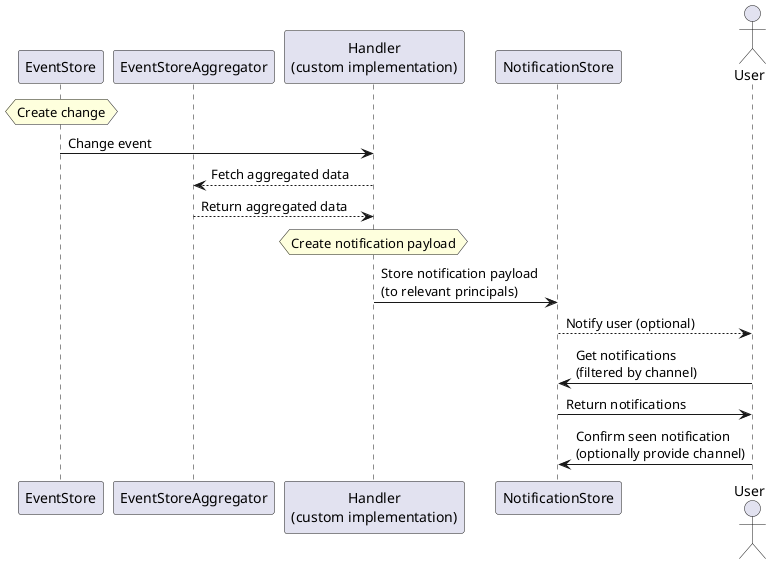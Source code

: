 @startuml

participant EventStore
participant EventStoreAggregator
participant "Handler\n(custom implementation)" as Handler
participant NotificationStore
actor User

hnote over EventStore: Create change
EventStore -> Handler : Change event
Handler --> EventStoreAggregator : Fetch aggregated data
EventStoreAggregator --> Handler : Return aggregated data
hnote over Handler: Create notification payload
Handler -> NotificationStore : Store notification payload \n(to relevant principals)
NotificationStore --> User : Notify user (optional)
User -> NotificationStore : Get notifications\n(filtered by channel)
NotificationStore -> User : Return notifications
User -> NotificationStore : Confirm seen notification\n(optionally provide channel)

@enduml
